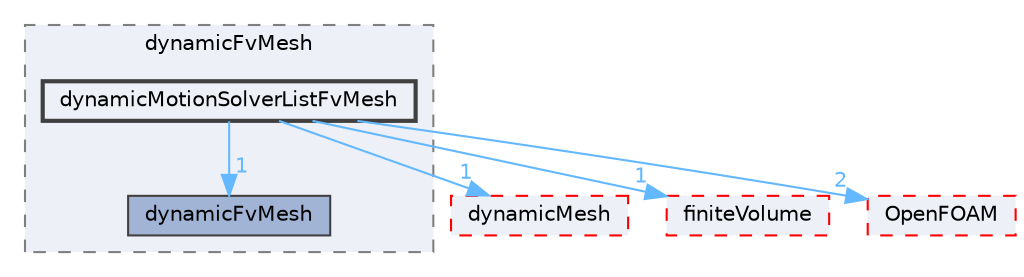 digraph "src/dynamicFvMesh/dynamicMotionSolverListFvMesh"
{
 // LATEX_PDF_SIZE
  bgcolor="transparent";
  edge [fontname=Helvetica,fontsize=10,labelfontname=Helvetica,labelfontsize=10];
  node [fontname=Helvetica,fontsize=10,shape=box,height=0.2,width=0.4];
  compound=true
  subgraph clusterdir_7045e8b584c9485727394e576736d39b {
    graph [ bgcolor="#edf0f7", pencolor="grey50", label="dynamicFvMesh", fontname=Helvetica,fontsize=10 style="filled,dashed", URL="dir_7045e8b584c9485727394e576736d39b.html",tooltip=""]
  dir_facaccb758646efcf999676c3b1260b0 [label="dynamicFvMesh", fillcolor="#a2b4d6", color="grey25", style="filled", URL="dir_facaccb758646efcf999676c3b1260b0.html",tooltip=""];
  dir_2006973bff4f31751ea4c29b09e5581b [label="dynamicMotionSolverListFvMesh", fillcolor="#edf0f7", color="grey25", style="filled,bold", URL="dir_2006973bff4f31751ea4c29b09e5581b.html",tooltip=""];
  }
  dir_63742796c427c97a292c80f7db71da36 [label="dynamicMesh", fillcolor="#edf0f7", color="red", style="filled,dashed", URL="dir_63742796c427c97a292c80f7db71da36.html",tooltip=""];
  dir_9bd15774b555cf7259a6fa18f99fe99b [label="finiteVolume", fillcolor="#edf0f7", color="red", style="filled,dashed", URL="dir_9bd15774b555cf7259a6fa18f99fe99b.html",tooltip=""];
  dir_c5473ff19b20e6ec4dfe5c310b3778a8 [label="OpenFOAM", fillcolor="#edf0f7", color="red", style="filled,dashed", URL="dir_c5473ff19b20e6ec4dfe5c310b3778a8.html",tooltip=""];
  dir_2006973bff4f31751ea4c29b09e5581b->dir_63742796c427c97a292c80f7db71da36 [headlabel="1", labeldistance=1.5 headhref="dir_001090_001086.html" href="dir_001090_001086.html" color="steelblue1" fontcolor="steelblue1"];
  dir_2006973bff4f31751ea4c29b09e5581b->dir_9bd15774b555cf7259a6fa18f99fe99b [headlabel="1", labeldistance=1.5 headhref="dir_001090_001387.html" href="dir_001090_001387.html" color="steelblue1" fontcolor="steelblue1"];
  dir_2006973bff4f31751ea4c29b09e5581b->dir_c5473ff19b20e6ec4dfe5c310b3778a8 [headlabel="2", labeldistance=1.5 headhref="dir_001090_002695.html" href="dir_001090_002695.html" color="steelblue1" fontcolor="steelblue1"];
  dir_2006973bff4f31751ea4c29b09e5581b->dir_facaccb758646efcf999676c3b1260b0 [headlabel="1", labeldistance=1.5 headhref="dir_001090_001078.html" href="dir_001090_001078.html" color="steelblue1" fontcolor="steelblue1"];
}

